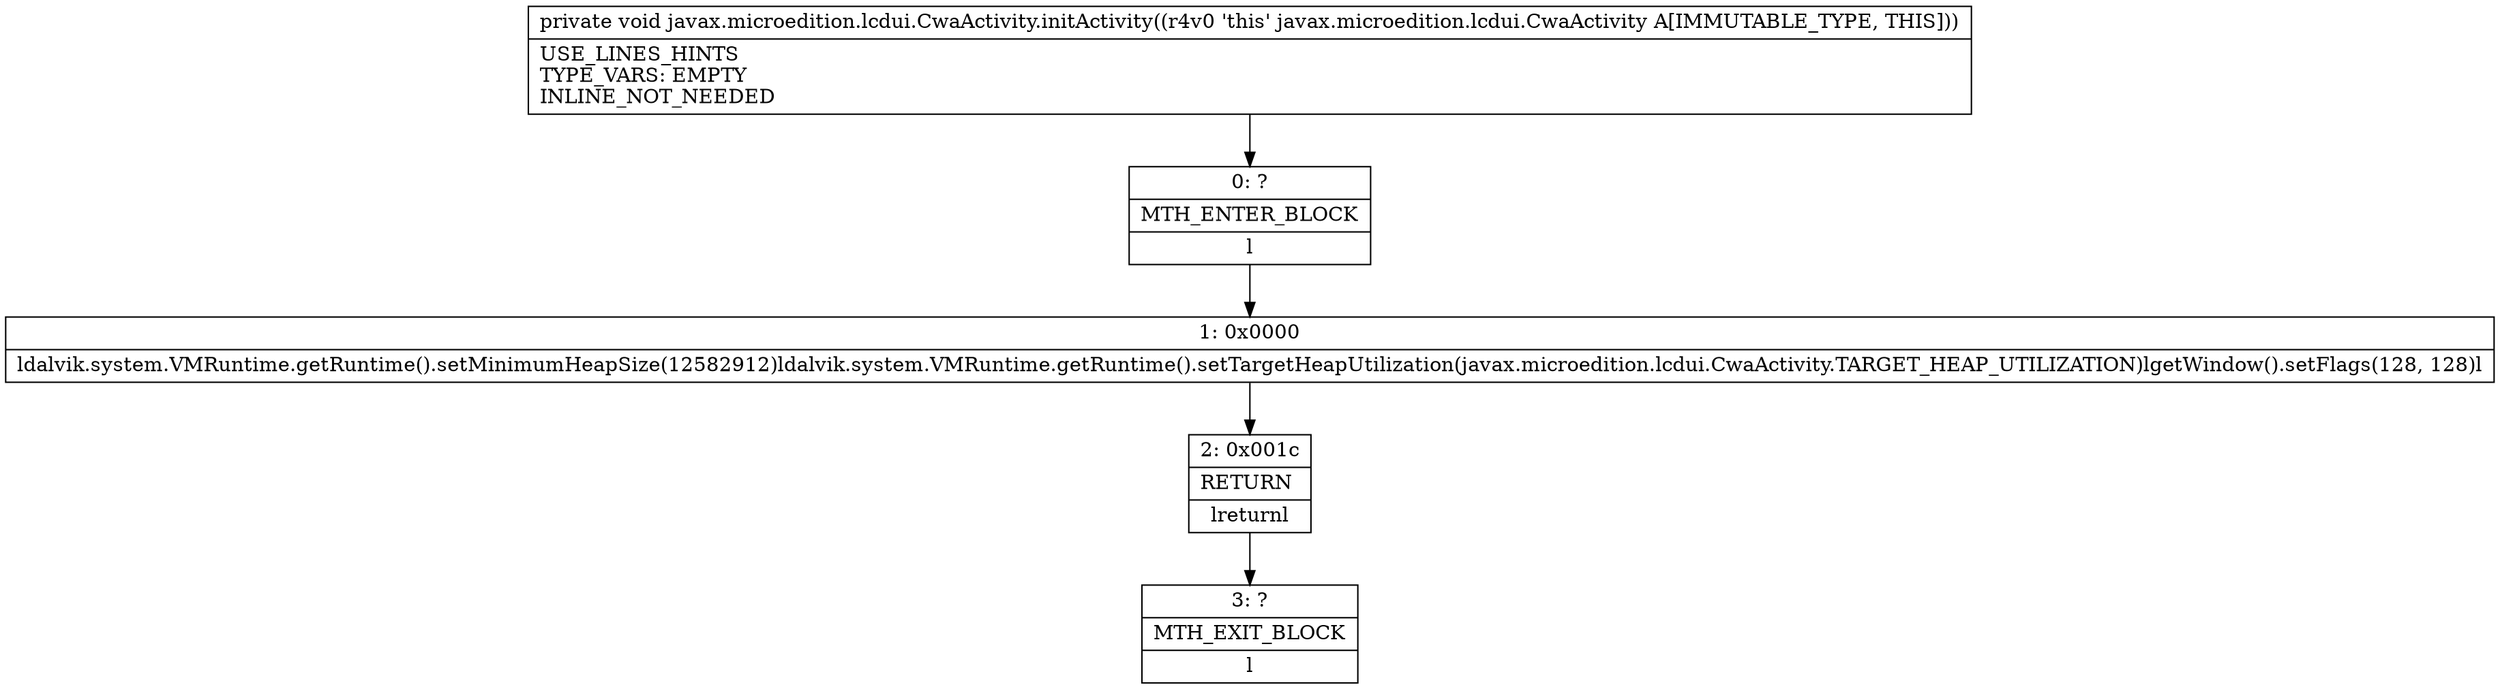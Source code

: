 digraph "CFG forjavax.microedition.lcdui.CwaActivity.initActivity()V" {
Node_0 [shape=record,label="{0\:\ ?|MTH_ENTER_BLOCK\l|l}"];
Node_1 [shape=record,label="{1\:\ 0x0000|ldalvik.system.VMRuntime.getRuntime().setMinimumHeapSize(12582912)ldalvik.system.VMRuntime.getRuntime().setTargetHeapUtilization(javax.microedition.lcdui.CwaActivity.TARGET_HEAP_UTILIZATION)lgetWindow().setFlags(128, 128)l}"];
Node_2 [shape=record,label="{2\:\ 0x001c|RETURN\l|lreturnl}"];
Node_3 [shape=record,label="{3\:\ ?|MTH_EXIT_BLOCK\l|l}"];
MethodNode[shape=record,label="{private void javax.microedition.lcdui.CwaActivity.initActivity((r4v0 'this' javax.microedition.lcdui.CwaActivity A[IMMUTABLE_TYPE, THIS]))  | USE_LINES_HINTS\lTYPE_VARS: EMPTY\lINLINE_NOT_NEEDED\l}"];
MethodNode -> Node_0;
Node_0 -> Node_1;
Node_1 -> Node_2;
Node_2 -> Node_3;
}

